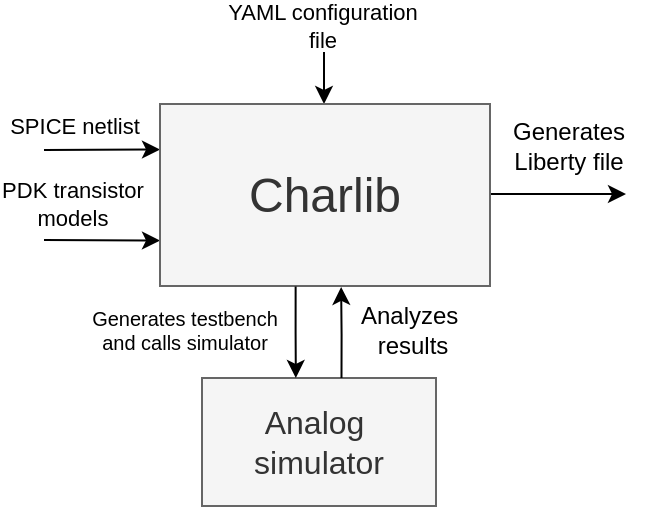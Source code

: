 <mxfile version="27.0.9">
  <diagram name="Page-1" id="C8Rosiag25t4iAUBiVAh">
    <mxGraphModel dx="472" dy="271" grid="1" gridSize="1" guides="1" tooltips="1" connect="1" arrows="1" fold="1" page="1" pageScale="1" pageWidth="3300" pageHeight="2339" math="0" shadow="0">
      <root>
        <mxCell id="0" />
        <mxCell id="1" parent="0" />
        <mxCell id="Y2J1o_ZhG-nShT1QRLFL-4" style="edgeStyle=orthogonalEdgeStyle;rounded=0;orthogonalLoop=1;jettySize=auto;html=1;" edge="1" parent="1">
          <mxGeometry relative="1" as="geometry">
            <mxPoint x="520.005" y="190" as="targetPoint" />
            <mxPoint x="520" y="164" as="sourcePoint" />
          </mxGeometry>
        </mxCell>
        <mxCell id="Y2J1o_ZhG-nShT1QRLFL-5" style="edgeStyle=orthogonalEdgeStyle;rounded=0;orthogonalLoop=1;jettySize=auto;html=1;entryX=0;entryY=0.25;entryDx=0;entryDy=0;" edge="1" parent="1" target="Y2J1o_ZhG-nShT1QRLFL-2">
          <mxGeometry relative="1" as="geometry">
            <mxPoint x="380" y="213" as="sourcePoint" />
            <Array as="points">
              <mxPoint x="380" y="213" />
              <mxPoint x="413" y="213" />
            </Array>
          </mxGeometry>
        </mxCell>
        <mxCell id="Y2J1o_ZhG-nShT1QRLFL-8" value="SPICE netlist" style="edgeLabel;html=1;align=center;verticalAlign=middle;resizable=0;points=[];labelBackgroundColor=none;" vertex="1" connectable="0" parent="Y2J1o_ZhG-nShT1QRLFL-5">
          <mxGeometry x="-0.613" y="-1" relative="1" as="geometry">
            <mxPoint x="4" y="-13" as="offset" />
          </mxGeometry>
        </mxCell>
        <mxCell id="Y2J1o_ZhG-nShT1QRLFL-6" style="edgeStyle=orthogonalEdgeStyle;rounded=0;orthogonalLoop=1;jettySize=auto;html=1;entryX=0;entryY=0.75;entryDx=0;entryDy=0;" edge="1" parent="1" target="Y2J1o_ZhG-nShT1QRLFL-2">
          <mxGeometry relative="1" as="geometry">
            <mxPoint x="380" y="258" as="sourcePoint" />
            <Array as="points">
              <mxPoint x="380" y="258" />
              <mxPoint x="414" y="258" />
            </Array>
          </mxGeometry>
        </mxCell>
        <mxCell id="Y2J1o_ZhG-nShT1QRLFL-9" value="PDK transistor&lt;div&gt;models&lt;/div&gt;" style="edgeLabel;html=1;align=center;verticalAlign=middle;resizable=0;points=[];labelBackgroundColor=none;" vertex="1" connectable="0" parent="Y2J1o_ZhG-nShT1QRLFL-6">
          <mxGeometry x="-0.679" y="1" relative="1" as="geometry">
            <mxPoint x="4" y="-17" as="offset" />
          </mxGeometry>
        </mxCell>
        <mxCell id="Y2J1o_ZhG-nShT1QRLFL-19" style="edgeStyle=orthogonalEdgeStyle;rounded=0;orthogonalLoop=1;jettySize=auto;html=1;" edge="1" parent="1" source="Y2J1o_ZhG-nShT1QRLFL-2">
          <mxGeometry relative="1" as="geometry">
            <mxPoint x="671" y="235" as="targetPoint" />
          </mxGeometry>
        </mxCell>
        <mxCell id="Y2J1o_ZhG-nShT1QRLFL-2" value="&lt;font style=&quot;font-size: 24px;&quot;&gt;Charlib&lt;/font&gt;" style="rounded=0;whiteSpace=wrap;html=1;fontSize=20;fillColor=#f5f5f5;fontColor=#333333;strokeColor=#666666;" vertex="1" parent="1">
          <mxGeometry x="438" y="190" width="165" height="91" as="geometry" />
        </mxCell>
        <mxCell id="Y2J1o_ZhG-nShT1QRLFL-10" value="&lt;font&gt;Analog&amp;nbsp;&lt;/font&gt;&lt;div&gt;&lt;font&gt;simulator&lt;/font&gt;&lt;/div&gt;" style="rounded=0;whiteSpace=wrap;html=1;fontSize=16;fillColor=#f5f5f5;fontColor=#333333;strokeColor=#666666;" vertex="1" parent="1">
          <mxGeometry x="459" y="327" width="117" height="64" as="geometry" />
        </mxCell>
        <mxCell id="Y2J1o_ZhG-nShT1QRLFL-12" value="YAML configuration&lt;div&gt;file&lt;/div&gt;" style="edgeLabel;html=1;align=center;verticalAlign=middle;resizable=0;points=[];labelBorderColor=none;labelBackgroundColor=none;" vertex="1" connectable="0" parent="1">
          <mxGeometry x="519" y="151" as="geometry" />
        </mxCell>
        <mxCell id="Y2J1o_ZhG-nShT1QRLFL-13" style="edgeStyle=orthogonalEdgeStyle;rounded=0;orthogonalLoop=1;jettySize=auto;html=1;exitX=0.411;exitY=1.003;exitDx=0;exitDy=0;entryX=0.401;entryY=0;entryDx=0;entryDy=0;entryPerimeter=0;exitPerimeter=0;" edge="1" parent="1" source="Y2J1o_ZhG-nShT1QRLFL-2" target="Y2J1o_ZhG-nShT1QRLFL-10">
          <mxGeometry relative="1" as="geometry">
            <mxPoint x="505.25" y="281" as="sourcePoint" />
            <mxPoint x="505.358" y="326.232" as="targetPoint" />
          </mxGeometry>
        </mxCell>
        <mxCell id="Y2J1o_ZhG-nShT1QRLFL-14" value="Generates testbench&lt;div&gt;and calls simulator&lt;/div&gt;" style="text;html=1;align=center;verticalAlign=middle;resizable=0;points=[];autosize=1;strokeColor=none;fillColor=none;fontSize=10;" vertex="1" parent="1">
          <mxGeometry x="394" y="284" width="112" height="37" as="geometry" />
        </mxCell>
        <mxCell id="Y2J1o_ZhG-nShT1QRLFL-15" style="edgeStyle=orthogonalEdgeStyle;rounded=0;orthogonalLoop=1;jettySize=auto;html=1;exitX=0.75;exitY=0;exitDx=0;exitDy=0;entryX=0.658;entryY=1.005;entryDx=0;entryDy=0;entryPerimeter=0;" edge="1" parent="1">
          <mxGeometry relative="1" as="geometry">
            <mxPoint x="528.75" y="327" as="sourcePoint" />
            <mxPoint x="528.57" y="281.455" as="targetPoint" />
            <Array as="points">
              <mxPoint x="529" y="305" />
              <mxPoint x="529" y="305" />
            </Array>
          </mxGeometry>
        </mxCell>
        <mxCell id="Y2J1o_ZhG-nShT1QRLFL-18" value="Analyzes&amp;nbsp;&lt;div&gt;results&lt;/div&gt;" style="text;html=1;align=center;verticalAlign=middle;resizable=0;points=[];autosize=1;strokeColor=none;fillColor=none;" vertex="1" parent="1">
          <mxGeometry x="528" y="282" width="71" height="42" as="geometry" />
        </mxCell>
        <mxCell id="Y2J1o_ZhG-nShT1QRLFL-20" value="Generates&lt;div&gt;Liberty file&lt;/div&gt;" style="text;html=1;align=center;verticalAlign=middle;resizable=0;points=[];autosize=1;strokeColor=none;fillColor=none;" vertex="1" parent="1">
          <mxGeometry x="604" y="190" width="75" height="42" as="geometry" />
        </mxCell>
      </root>
    </mxGraphModel>
  </diagram>
</mxfile>
